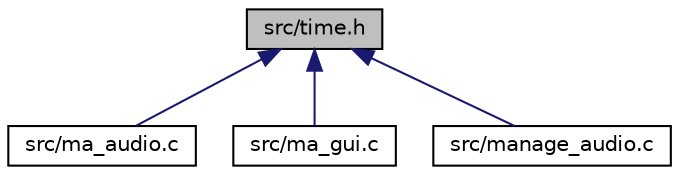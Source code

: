 digraph "src/time.h"
{
  edge [fontname="Helvetica",fontsize="10",labelfontname="Helvetica",labelfontsize="10"];
  node [fontname="Helvetica",fontsize="10",shape=record];
  Node1 [label="src/time.h",height=0.2,width=0.4,color="black", fillcolor="grey75", style="filled", fontcolor="black"];
  Node1 -> Node2 [dir="back",color="midnightblue",fontsize="10",style="solid",fontname="Helvetica"];
  Node2 [label="src/ma_audio.c",height=0.2,width=0.4,color="black", fillcolor="white", style="filled",URL="$ma__audio_8c.html",tooltip="The audio input processing section. It includes ADC handling and related computation. "];
  Node1 -> Node3 [dir="back",color="midnightblue",fontsize="10",style="solid",fontname="Helvetica"];
  Node3 [label="src/ma_gui.c",height=0.2,width=0.4,color="black", fillcolor="white", style="filled",URL="$ma__gui_8c.html",tooltip="Graphical User Interface routines. "];
  Node1 -> Node4 [dir="back",color="midnightblue",fontsize="10",style="solid",fontname="Helvetica"];
  Node4 [label="src/manage_audio.c",height=0.2,width=0.4,color="black", fillcolor="white", style="filled",URL="$manage__audio_8c.html",tooltip="The main routines calling the logic functions. "];
}
